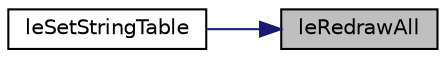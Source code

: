 digraph "leRedrawAll"
{
 // LATEX_PDF_SIZE
  edge [fontname="Helvetica",fontsize="10",labelfontname="Helvetica",labelfontsize="10"];
  node [fontname="Helvetica",fontsize="10",shape=record];
  rankdir="RL";
  Node1 [label="leRedrawAll",height=0.2,width=0.4,color="black", fillcolor="grey75", style="filled", fontcolor="black",tooltip=" "];
  Node1 -> Node2 [dir="back",color="midnightblue",fontsize="10",style="solid",fontname="Helvetica"];
  Node2 [label="leSetStringTable",height=0.2,width=0.4,color="black", fillcolor="white", style="filled",URL="$legato__state_8h.html#a317ab0ec83a8d50f1663dc7190b7b020",tooltip=" "];
}
